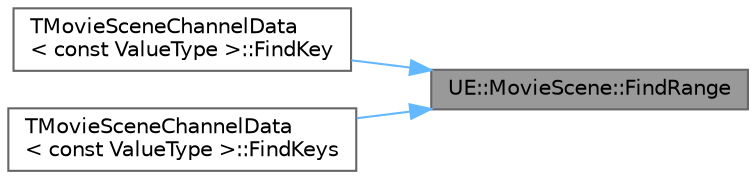 digraph "UE::MovieScene::FindRange"
{
 // INTERACTIVE_SVG=YES
 // LATEX_PDF_SIZE
  bgcolor="transparent";
  edge [fontname=Helvetica,fontsize=10,labelfontname=Helvetica,labelfontsize=10];
  node [fontname=Helvetica,fontsize=10,shape=box,height=0.2,width=0.4];
  rankdir="RL";
  Node1 [id="Node000001",label="UE::MovieScene::FindRange",height=0.2,width=0.4,color="gray40", fillcolor="grey60", style="filled", fontcolor="black",tooltip="Find the range of times that fall around PredicateTime +/- InTolerance up to a maximum."];
  Node1 -> Node2 [id="edge1_Node000001_Node000002",dir="back",color="steelblue1",style="solid",tooltip=" "];
  Node2 [id="Node000002",label="TMovieSceneChannelData\l\< const ValueType \>::FindKey",height=0.2,width=0.4,color="grey40", fillcolor="white", style="filled",URL="$d6/dcb/structTMovieSceneChannelData_3_01const_01ValueType_01_4.html#a7ffdd11a1168395217e22c1e7450dc4a",tooltip="Attempt to find a key at a given time and tolerance."];
  Node1 -> Node3 [id="edge2_Node000001_Node000003",dir="back",color="steelblue1",style="solid",tooltip=" "];
  Node3 [id="Node000003",label="TMovieSceneChannelData\l\< const ValueType \>::FindKeys",height=0.2,width=0.4,color="grey40", fillcolor="white", style="filled",URL="$d6/dcb/structTMovieSceneChannelData_3_01const_01ValueType_01_4.html#a57975d34a7e4ea22c323401d9fee1633",tooltip="Find the range of keys that fall around InTime +/- InTolerance up to a maximum."];
}
